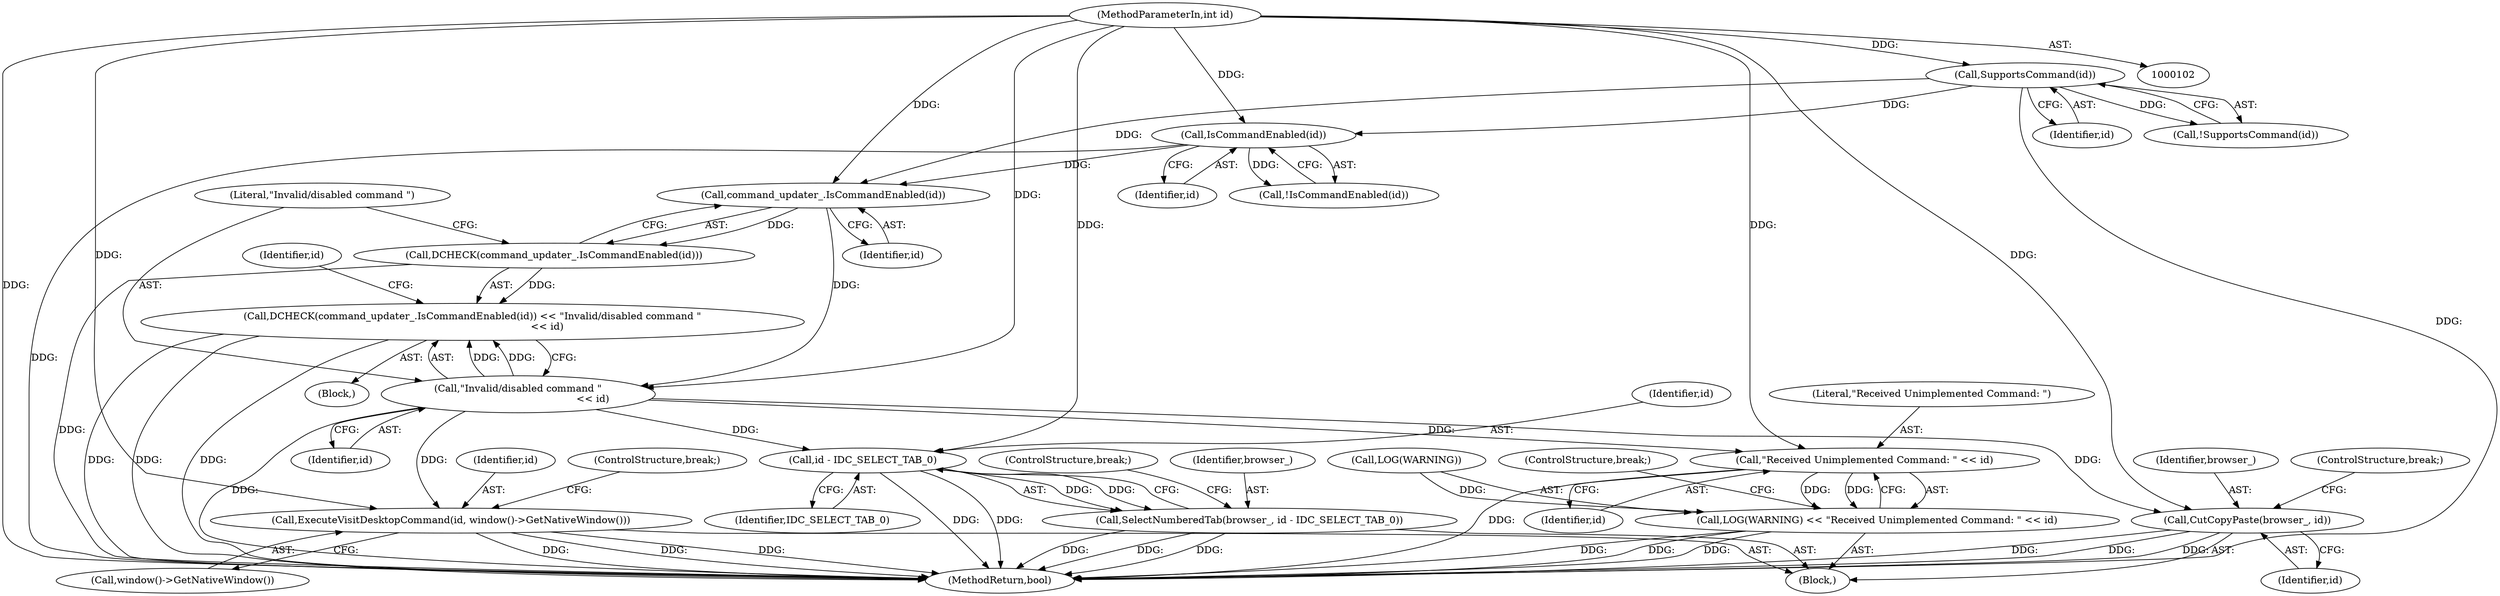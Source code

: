 digraph "0_Chrome_0328261c41b1b7495e1d4d4cf958f41a08aff38b@API" {
"1000124" [label="(Call,command_updater_.IsCommandEnabled(id))"];
"1000112" [label="(Call,IsCommandEnabled(id))"];
"1000109" [label="(Call,SupportsCommand(id))"];
"1000103" [label="(MethodParameterIn,int id)"];
"1000123" [label="(Call,DCHECK(command_updater_.IsCommandEnabled(id)))"];
"1000122" [label="(Call,DCHECK(command_updater_.IsCommandEnabled(id)) << \"Invalid/disabled command \"\n                                                << id)"];
"1000126" [label="(Call,\"Invalid/disabled command \"\n                                                << id)"];
"1000238" [label="(Call,id - IDC_SELECT_TAB_0)"];
"1000236" [label="(Call,SelectNumberedTab(browser_, id - IDC_SELECT_TAB_0))"];
"1000274" [label="(Call,ExecuteVisitDesktopCommand(id, window()->GetNativeWindow()))"];
"1000362" [label="(Call,CutCopyPaste(browser_, id))"];
"1000610" [label="(Call,\"Received Unimplemented Command: \" << id)"];
"1000607" [label="(Call,LOG(WARNING) << \"Received Unimplemented Command: \" << id)"];
"1000274" [label="(Call,ExecuteVisitDesktopCommand(id, window()->GetNativeWindow()))"];
"1000130" [label="(Identifier,id)"];
"1000111" [label="(Call,!IsCommandEnabled(id))"];
"1000113" [label="(Identifier,id)"];
"1000608" [label="(Call,LOG(WARNING))"];
"1000613" [label="(ControlStructure,break;)"];
"1000105" [label="(Block,)"];
"1000125" [label="(Identifier,id)"];
"1000616" [label="(MethodReturn,bool)"];
"1000363" [label="(Identifier,browser_)"];
"1000364" [label="(Identifier,id)"];
"1000611" [label="(Literal,\"Received Unimplemented Command: \")"];
"1000103" [label="(MethodParameterIn,int id)"];
"1000122" [label="(Call,DCHECK(command_updater_.IsCommandEnabled(id)) << \"Invalid/disabled command \"\n                                                << id)"];
"1000276" [label="(Call,window()->GetNativeWindow())"];
"1000240" [label="(Identifier,IDC_SELECT_TAB_0)"];
"1000237" [label="(Identifier,browser_)"];
"1000126" [label="(Call,\"Invalid/disabled command \"\n                                                << id)"];
"1000241" [label="(ControlStructure,break;)"];
"1000110" [label="(Identifier,id)"];
"1000236" [label="(Call,SelectNumberedTab(browser_, id - IDC_SELECT_TAB_0))"];
"1000124" [label="(Call,command_updater_.IsCommandEnabled(id))"];
"1000123" [label="(Call,DCHECK(command_updater_.IsCommandEnabled(id)))"];
"1000128" [label="(Identifier,id)"];
"1000607" [label="(Call,LOG(WARNING) << \"Received Unimplemented Command: \" << id)"];
"1000612" [label="(Identifier,id)"];
"1000109" [label="(Call,SupportsCommand(id))"];
"1000275" [label="(Identifier,id)"];
"1000365" [label="(ControlStructure,break;)"];
"1000238" [label="(Call,id - IDC_SELECT_TAB_0)"];
"1000127" [label="(Literal,\"Invalid/disabled command \")"];
"1000610" [label="(Call,\"Received Unimplemented Command: \" << id)"];
"1000112" [label="(Call,IsCommandEnabled(id))"];
"1000131" [label="(Block,)"];
"1000239" [label="(Identifier,id)"];
"1000108" [label="(Call,!SupportsCommand(id))"];
"1000277" [label="(ControlStructure,break;)"];
"1000362" [label="(Call,CutCopyPaste(browser_, id))"];
"1000124" -> "1000123"  [label="AST: "];
"1000124" -> "1000125"  [label="CFG: "];
"1000125" -> "1000124"  [label="AST: "];
"1000123" -> "1000124"  [label="CFG: "];
"1000124" -> "1000123"  [label="DDG: "];
"1000112" -> "1000124"  [label="DDG: "];
"1000109" -> "1000124"  [label="DDG: "];
"1000103" -> "1000124"  [label="DDG: "];
"1000124" -> "1000126"  [label="DDG: "];
"1000112" -> "1000111"  [label="AST: "];
"1000112" -> "1000113"  [label="CFG: "];
"1000113" -> "1000112"  [label="AST: "];
"1000111" -> "1000112"  [label="CFG: "];
"1000112" -> "1000616"  [label="DDG: "];
"1000112" -> "1000111"  [label="DDG: "];
"1000109" -> "1000112"  [label="DDG: "];
"1000103" -> "1000112"  [label="DDG: "];
"1000109" -> "1000108"  [label="AST: "];
"1000109" -> "1000110"  [label="CFG: "];
"1000110" -> "1000109"  [label="AST: "];
"1000108" -> "1000109"  [label="CFG: "];
"1000109" -> "1000616"  [label="DDG: "];
"1000109" -> "1000108"  [label="DDG: "];
"1000103" -> "1000109"  [label="DDG: "];
"1000103" -> "1000102"  [label="AST: "];
"1000103" -> "1000616"  [label="DDG: "];
"1000103" -> "1000126"  [label="DDG: "];
"1000103" -> "1000238"  [label="DDG: "];
"1000103" -> "1000274"  [label="DDG: "];
"1000103" -> "1000362"  [label="DDG: "];
"1000103" -> "1000610"  [label="DDG: "];
"1000123" -> "1000122"  [label="AST: "];
"1000127" -> "1000123"  [label="CFG: "];
"1000123" -> "1000616"  [label="DDG: "];
"1000123" -> "1000122"  [label="DDG: "];
"1000122" -> "1000105"  [label="AST: "];
"1000122" -> "1000126"  [label="CFG: "];
"1000126" -> "1000122"  [label="AST: "];
"1000130" -> "1000122"  [label="CFG: "];
"1000122" -> "1000616"  [label="DDG: "];
"1000122" -> "1000616"  [label="DDG: "];
"1000122" -> "1000616"  [label="DDG: "];
"1000126" -> "1000122"  [label="DDG: "];
"1000126" -> "1000122"  [label="DDG: "];
"1000126" -> "1000128"  [label="CFG: "];
"1000127" -> "1000126"  [label="AST: "];
"1000128" -> "1000126"  [label="AST: "];
"1000126" -> "1000616"  [label="DDG: "];
"1000126" -> "1000238"  [label="DDG: "];
"1000126" -> "1000274"  [label="DDG: "];
"1000126" -> "1000362"  [label="DDG: "];
"1000126" -> "1000610"  [label="DDG: "];
"1000238" -> "1000236"  [label="AST: "];
"1000238" -> "1000240"  [label="CFG: "];
"1000239" -> "1000238"  [label="AST: "];
"1000240" -> "1000238"  [label="AST: "];
"1000236" -> "1000238"  [label="CFG: "];
"1000238" -> "1000616"  [label="DDG: "];
"1000238" -> "1000616"  [label="DDG: "];
"1000238" -> "1000236"  [label="DDG: "];
"1000238" -> "1000236"  [label="DDG: "];
"1000236" -> "1000131"  [label="AST: "];
"1000237" -> "1000236"  [label="AST: "];
"1000241" -> "1000236"  [label="CFG: "];
"1000236" -> "1000616"  [label="DDG: "];
"1000236" -> "1000616"  [label="DDG: "];
"1000236" -> "1000616"  [label="DDG: "];
"1000274" -> "1000131"  [label="AST: "];
"1000274" -> "1000276"  [label="CFG: "];
"1000275" -> "1000274"  [label="AST: "];
"1000276" -> "1000274"  [label="AST: "];
"1000277" -> "1000274"  [label="CFG: "];
"1000274" -> "1000616"  [label="DDG: "];
"1000274" -> "1000616"  [label="DDG: "];
"1000274" -> "1000616"  [label="DDG: "];
"1000362" -> "1000131"  [label="AST: "];
"1000362" -> "1000364"  [label="CFG: "];
"1000363" -> "1000362"  [label="AST: "];
"1000364" -> "1000362"  [label="AST: "];
"1000365" -> "1000362"  [label="CFG: "];
"1000362" -> "1000616"  [label="DDG: "];
"1000362" -> "1000616"  [label="DDG: "];
"1000362" -> "1000616"  [label="DDG: "];
"1000610" -> "1000607"  [label="AST: "];
"1000610" -> "1000612"  [label="CFG: "];
"1000611" -> "1000610"  [label="AST: "];
"1000612" -> "1000610"  [label="AST: "];
"1000607" -> "1000610"  [label="CFG: "];
"1000610" -> "1000616"  [label="DDG: "];
"1000610" -> "1000607"  [label="DDG: "];
"1000610" -> "1000607"  [label="DDG: "];
"1000607" -> "1000131"  [label="AST: "];
"1000608" -> "1000607"  [label="AST: "];
"1000613" -> "1000607"  [label="CFG: "];
"1000607" -> "1000616"  [label="DDG: "];
"1000607" -> "1000616"  [label="DDG: "];
"1000607" -> "1000616"  [label="DDG: "];
"1000608" -> "1000607"  [label="DDG: "];
}
